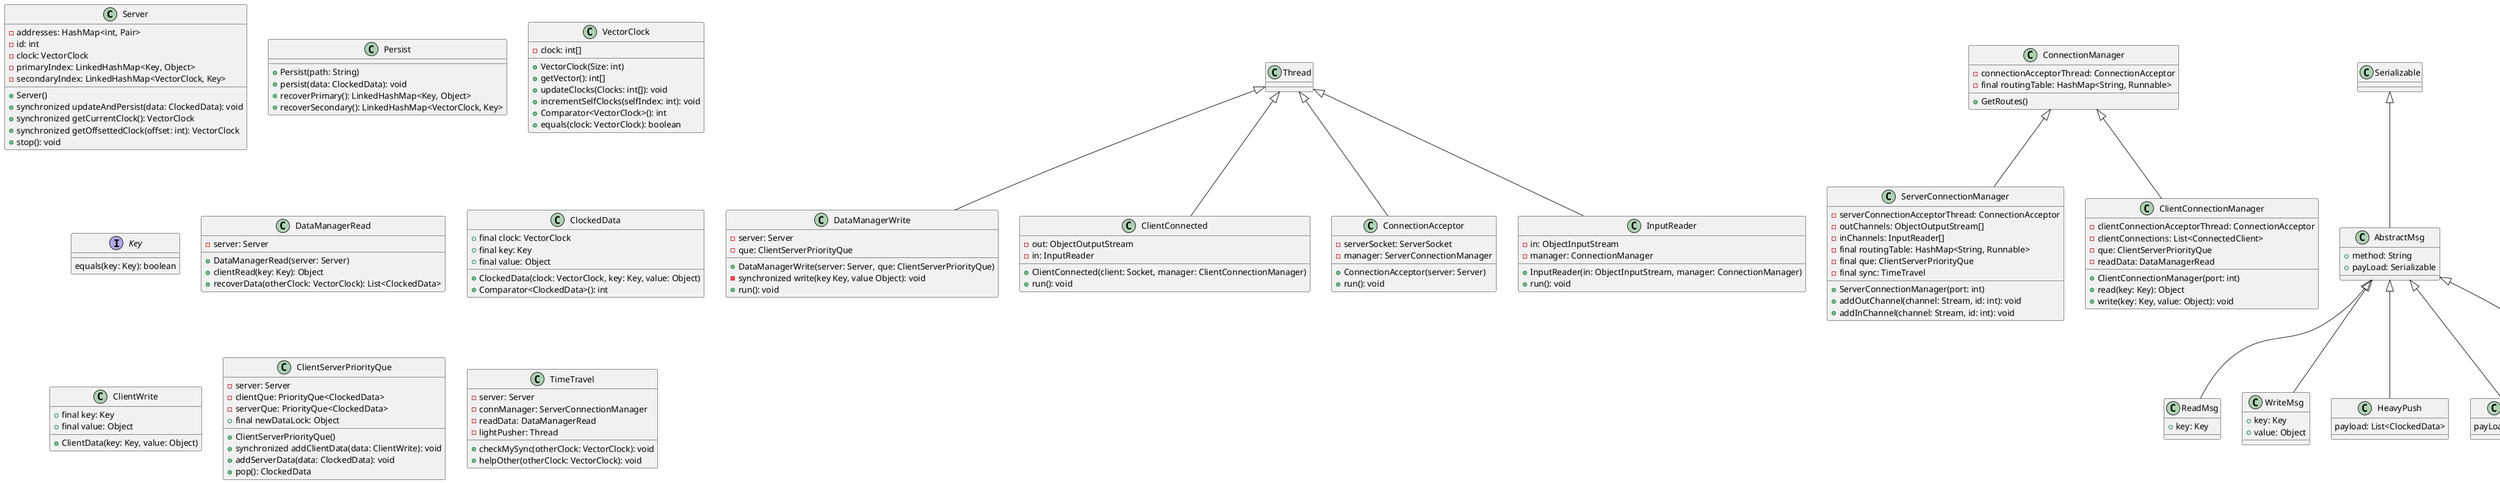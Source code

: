 @startuml design/class.puml

' clock++; persist; sync;
class Server {
  - addresses: HashMap<int, Pair>
  - id: int
  - clock: VectorClock
  - primaryIndex: LinkedHashMap<Key, Object> 
  - secondaryIndex: LinkedHashMap<VectorClock, Key> 


  + Server()
  + synchronized updateAndPersist(data: ClockedData): void 
  + synchronized getCurrentClock(): VectorClock
  + synchronized getOffsettedClock(offset: int): VectorClock
  + stop(): void
}

class Persist {
  + Persist(path: String)
  + persist(data: ClockedData): void
  + recoverPrimary(): LinkedHashMap<Key, Object>
  + recoverSecondary(): LinkedHashMap<VectorClock, Key>
}

class VectorClock {
  - clock: int[]

  + VectorClock(Size: int)
  + getVector(): int[]
  + updateClocks(Clocks: int[]): void
  + incrementSelfClocks(selfIndex: int): void
  + Comparator<VectorClock>(): int
  + equals(clock: VectorClock): boolean 
}

interface Key {
  equals(key: Key): boolean
}

' add a method save() for modular persistence
' when a write is an update
' delete and recreate the entry
' check in the secondary index and update it
class DataManagerWrite extends Thread {
  - server: Server
  - que: ClientServerPriorityQue

  + DataManagerWrite(server: Server, que: ClientServerPriorityQue)
  - synchronized write(key Key, value Object): void
  + run(): void
}

class DataManagerRead {
  - server: Server
  
  + DataManagerRead(server: Server)
  + clientRead(key: Key): Object
  + recoverData(otherClock: VectorClock): List<ClockedData>
}

Class ClockedData {
  + final clock: VectorClock
  + final key: Key
  + final value: Object

  + ClockedData(clock: VectorClock, key: Key, value: Object)
  + Comparator<ClockedData>(): int
}

Class ClientWrite {
  + final key: Key
  + final value: Object

  + ClientData(key: Key, value: Object)
}

class ClientServerPriorityQue {
  - server: Server
  - clientQue: PriorityQue<ClockedData>
  - serverQue: PriorityQue<ClockedData>
  + final newDataLock: Object 

  + ClientServerPriorityQue()
  + synchronized addClientData(data: ClientWrite): void
  + addServerData(data: ClockedData): void
  + pop(): ClockedData
}

class ConnectionManager {
  - connectionAcceptorThread: ConnectionAcceptor
  - final routingTable: HashMap<String, Runnable>

  + GetRoutes()
}

class ServerConnectionManager extends ConnectionManager {
  - serverConnectionAcceptorThread: ConnectionAcceptor
  - outChannels: ObjectOutputStream[]
  - inChannels: InputReader[]
  - final routingTable: HashMap<String, Runnable>
  - final que: ClientServerPriorityQue
  - final sync: TimeTravel

  + ServerConnectionManager(port: int)
  + addOutChannel(channel: Stream, id: int): void
  + addInChannel(channel: Stream, id: int): void
}

class ClientConnectionManager extends ConnectionManager{
  - clientConnectionAcceptorThread: ConnectionAcceptor
  - clientConnections: List<ConnectedClient>
  - que: ClientServerPriorityQue
  - readData: DataManagerRead

  + ClientConnectionManager(port: int)
  + read(key: Key): Object
  + write(key: Key, value: Object): void
}

class ClientConnected extends Thread {
  - out: ObjectOutputStream
  - in: InputReader

  + ClientConnected(client: Socket, manager: ClientConnectionManager)
  + run(): void
}

class TimeTravel {
  - server: Server
  - connManager: ServerConnectionManager
  - readData: DataManagerRead
  - lightPusher: Thread
  
  + checkMySync(otherClock: VectorClock): void
  + helpOther(otherClock: VectorClock): void
}

class ConnectionAcceptor extends Thread {
  - serverSocket: ServerSocket
  - manager: ServerConnectionManager

  + ConnectionAcceptor(server: Server)
  + run(): void
}

' heavy_push
' light_push
' fetch
class InputReader extends Thread {
  - in: ObjectInputStream
  - manager: ConnectionManager

  + InputReader(in: ObjectInputStream, manager: ConnectionManager)
  + run(): void
}

class AbstractMsg extends Serializable {
  + method: String
  + payLoad: Serializable
}

class ReadMsg extends AbstractMsg{
  + key: Key
}

class WriteMsg extends AbstractMsg{
  + key: Key
  + value: Object
}

class HeavyPush extends AbstractMsg{
  payload: List<ClockedData>
}

class LightPush extends AbstractMsg{
  payLoad: VectorClock
}

class Fetch extends AbstractMsg{
  payLoad: VectorClock
}

@enduml